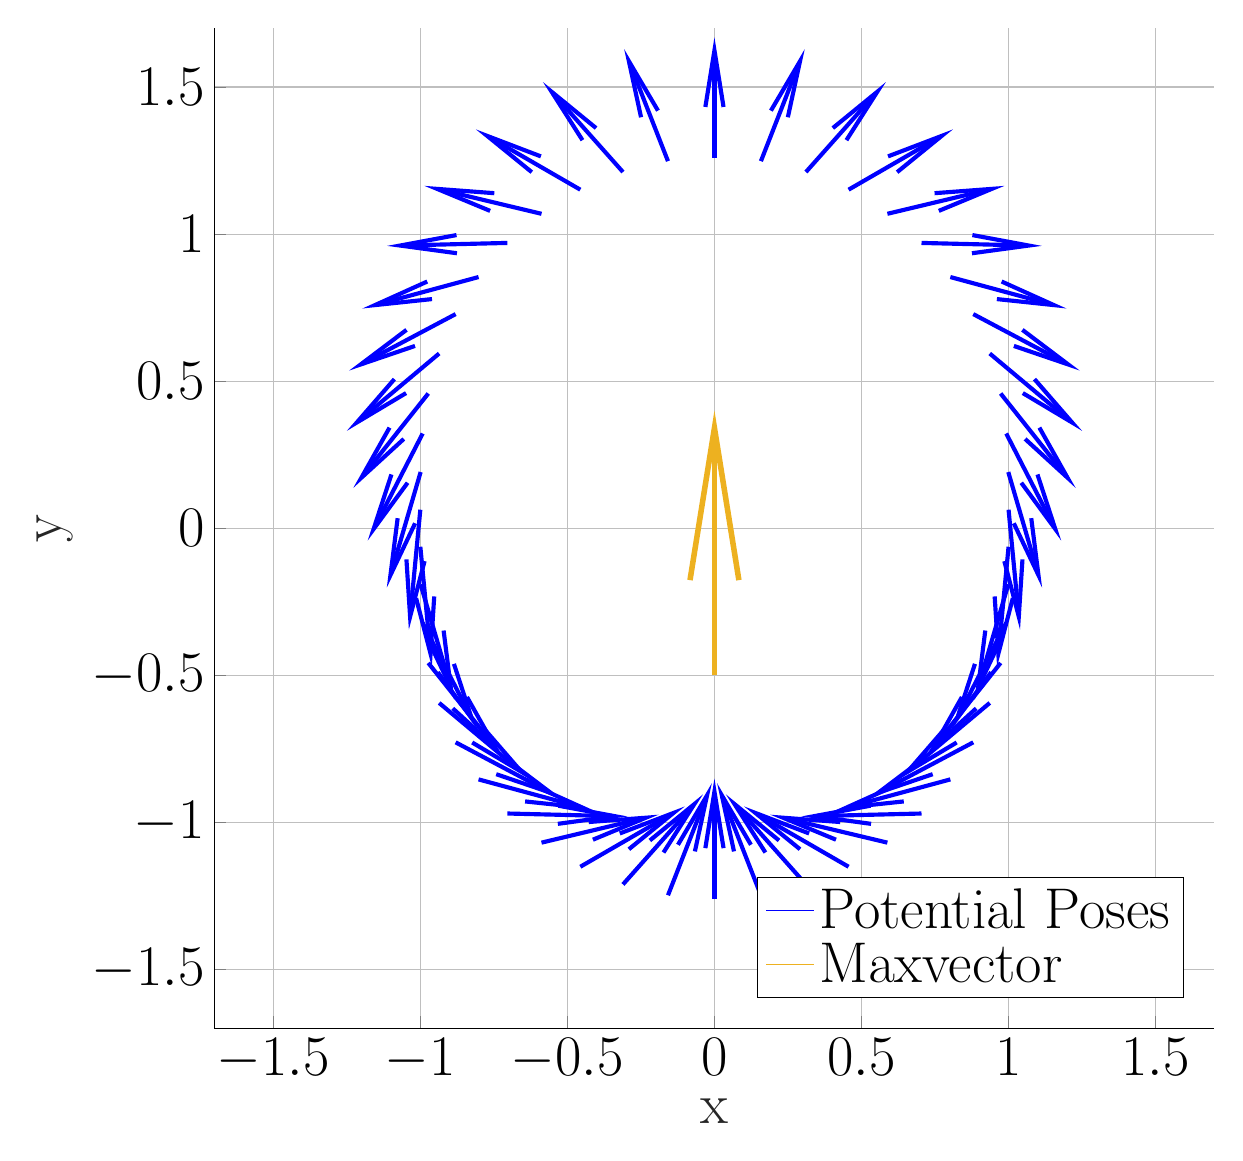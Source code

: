 % This file was created by matlab2tikz.
%
%The latest updates can be retrieved from
%  http://www.mathworks.com/matlabcentral/fileexchange/22022-matlab2tikz-matlab2tikz
%where you can also make suggestions and rate matlab2tikz.
%
\definecolor{mycolor1}{rgb}{0.929,0.694,0.125}%
%
\begin{tikzpicture}

\begin{axis}[%
width=5in,
height=5in,
at={(0in,0in)},
scale only axis,
xmin=-1.7,
xmax=1.7,
xtick = {-1.5,-1,...,1.5},
xlabel style={font=\color{white!15!black}},
xlabel={\huge x},
ymin=-1.7,
ymax=1.7,
ylabel style={font=\color{white!15!black}},
ylabel={\huge y},
ytick = {-1.5,-1,...,1.5},
tick label style={black, font=\huge},
grid = major,
axis background/.style={fill=white},
axis x line*=bottom,
axis y line*=left,
legend style={font=\small},
legend cell align=left,
legend pos=south east]
\addlegendimage{line legend,blue}\addlegendentry{\huge Potential Poses}
\addlegendimage{line legend,mycolor1}\addlegendentry{\huge Maxvector}

]
\addplot[-Straight Barb, color=blue, line width=1.5pt, point meta={sqrt((\thisrow{u})^2+(\thisrow{v})^2)}, point meta min=0, quiver={u=\thisrow{u}, v=\thisrow{v}, every arrow/.append style={-{Straight Barb[angle'=18.263, scale={10/1000*\pgfplotspointmetatransformed}]}}}]
 table[row sep=crcr] {%
x	y	u	v\\
0.158	1.248	0.149	0.381\\
0.311	1.211	0.272	0.306\\
0.456	1.151	0.355	0.205\\
0.588	1.069	0.398	0.095\\
0.704	0.97	0.409	-0.01\\
0.802	0.854	0.395	-0.107\\
0.88	0.728	0.362	-0.192\\
0.936	0.594	0.314	-0.263\\
0.973	0.458	0.255	-0.321\\
0.992	0.322	0.187	-0.364\\
0.999	0.191	0.115	-0.393\\
1.0	0.063	0.039	-0.408\\
1.0	-0.063	-0.039	-0.408\\
0.999	-0.191	-0.115	-0.393\\
0.992	-0.322	-0.187	-0.364\\
0.973	-0.458	-0.255	-0.321\\
0.936	-0.594	-0.314	-0.263\\
0.88	-0.728	-0.362	-0.192\\
0.802	-0.854	-0.395	-0.107\\
0.704	-0.97	-0.409	-0.01\\
0.588	-1.069	-0.398	0.095\\
0.456	-1.151	-0.355	0.205\\
0.311	-1.211	-0.272	0.306\\
0.158	-1.248	-0.149	0.381\\
1.543e-16	-1.26	-1.818e-16	0.409\\
-0.158	-1.248	0.149	0.381\\
-0.311	-1.211	0.272	0.306\\
-0.456	-1.151	0.355	0.205\\
-0.588	-1.069	0.398	0.095\\
-0.704	-0.97	0.409	-0.01\\
-0.802	-0.854	0.395	-0.107\\
-0.88	-0.728	0.362	-0.192\\
-0.936	-0.594	0.314	-0.263\\
-0.973	-0.458	0.255	-0.321\\
-0.992	-0.322	0.187	-0.364\\
-0.999	-0.191	0.115	-0.393\\
-1.0	-0.063	0.039	-0.408\\
-1.0	0.063	-0.039	-0.408\\
-0.999	0.191	-0.115	-0.393\\
-0.992	0.322	-0.187	-0.364\\
-0.973	0.458	-0.255	-0.321\\
-0.936	0.594	-0.314	-0.263\\
-0.88	0.728	-0.362	-0.192\\
-0.802	0.854	-0.395	-0.107\\
-0.704	0.97	-0.409	-0.01\\
-0.588	1.069	-0.398	0.095\\
-0.456	1.151	-0.355	0.205\\
-0.311	1.211	-0.272	0.306\\
-0.158	1.248	-0.149	0.381\\
-3.086e-16	1.26	-1.003e-16	0.409\\
};
\addplot[-Straight Barb, color=mycolor1, line width=2.0pt, point meta={sqrt((\thisrow{u})^2+(\thisrow{v})^2)}, point meta min=0, quiver={u=\thisrow{u}, v=\thisrow{v}, every arrow/.append style={-{Straight Barb[angle'=18.263, scale={10/1000*\pgfplotspointmetatransformed}]}}}]
 table[row sep=crcr] {%
x	y	u	v\\
-0	-0.5	0	0.9\\
};
\end{axis}

\begin{axis}[%
width=5in,
height=5in,
at={(0in,0in)},
scale only axis,
xmin=0,
xmax=1,
ymin=0,
ymax=1,
axis line style={draw=none},
ticks=none,
axis x line*=bottom,
axis y line*=left
]
\end{axis}
\end{tikzpicture}%